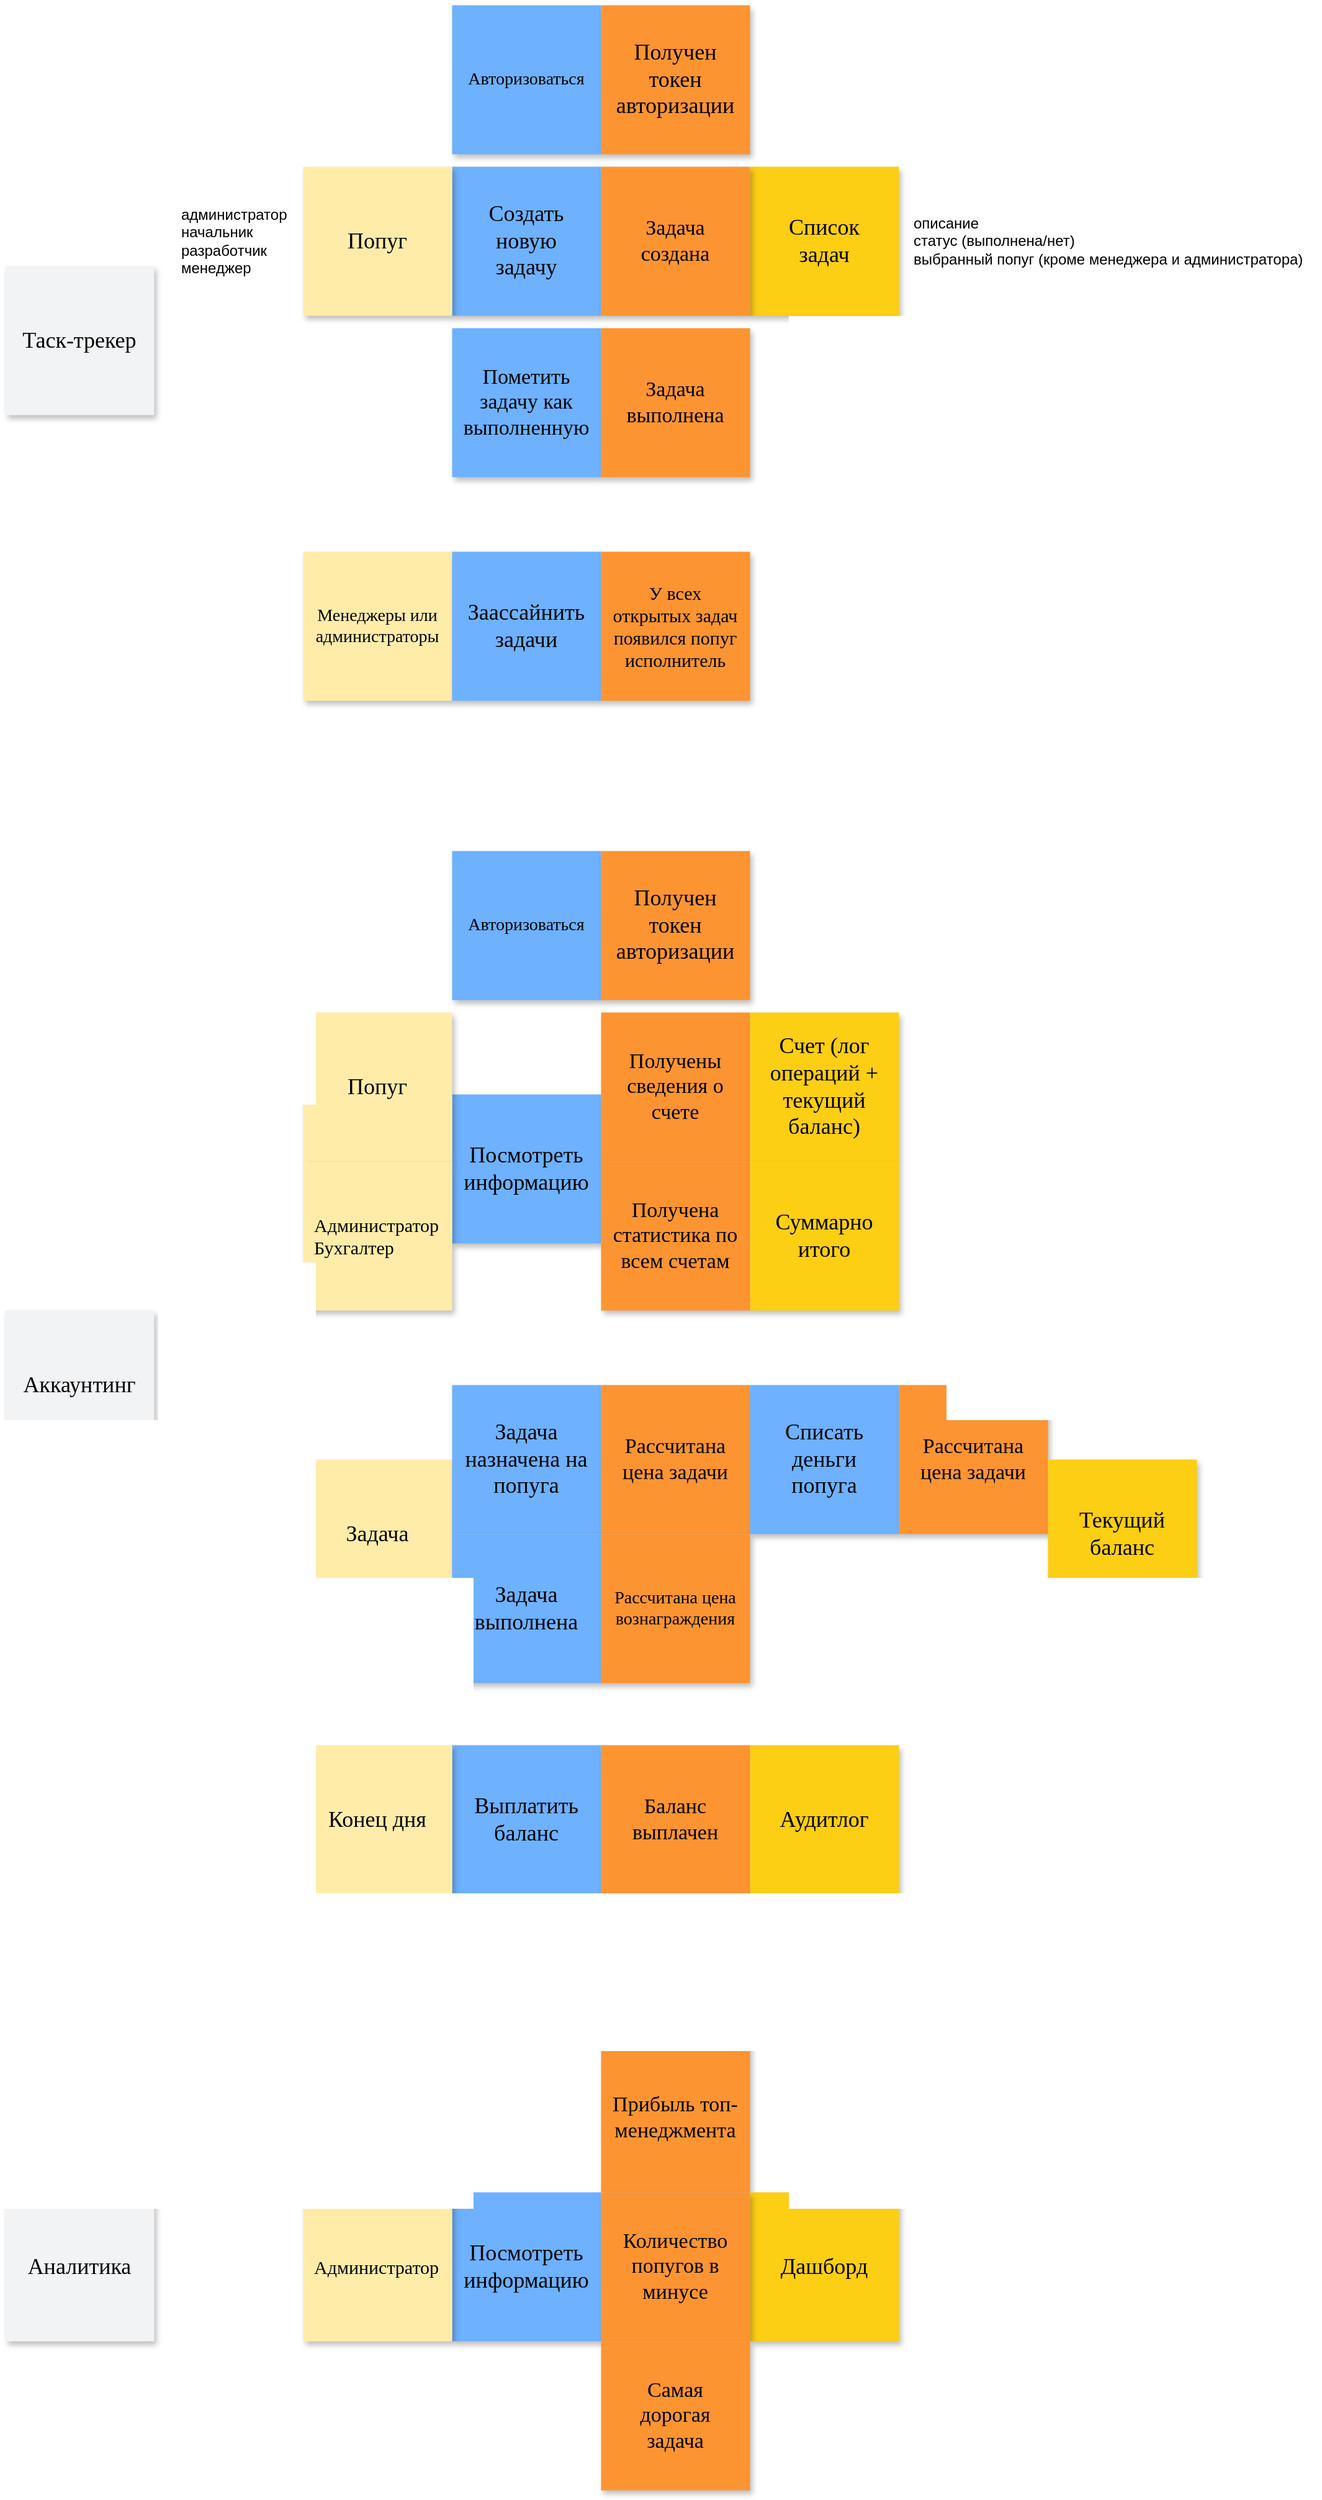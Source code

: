 <mxfile version="23.0.2" type="device" pages="2">
  <diagram name="Страница — 1" id="W3Qp2B97Z9P8Sc5nYBi7">
    <mxGraphModel dx="1562" dy="82" grid="1" gridSize="10" guides="1" tooltips="1" connect="1" arrows="1" fold="1" page="1" pageScale="1" pageWidth="1169" pageHeight="827" math="0" shadow="0">
      <root>
        <mxCell id="0" />
        <mxCell id="1" parent="0" />
        <mxCell id="J5opazK37p09DaS2t8YQ-120" value="Создать новую задачу" style="html=1;overflow=block;blockSpacing=1;whiteSpace=wrap;shadow=1;fontSize=18;fontColor=default;spacing=9;strokeColor=none;strokeOpacity=100;fillOpacity=100;fillColor=#6db1ff;strokeWidth=0;lucidId=DR8VXzy1uigt;fontFamily=Tahoma;align=center;" parent="1" vertex="1">
          <mxGeometry x="400" y="1009" width="120" height="120" as="geometry" />
        </mxCell>
        <mxCell id="J5opazK37p09DaS2t8YQ-137" value="Список&lt;br&gt;задач" style="html=1;overflow=block;blockSpacing=1;whiteSpace=wrap;shadow=1;fontSize=18;fontColor=default;spacing=9;strokeColor=none;strokeOpacity=100;fillOpacity=100;fillColor=#fcce14;strokeWidth=0;lucidId=Gy-VP.ECo.FC;fontFamily=Tahoma;align=center;" parent="1" vertex="1">
          <mxGeometry x="640" y="1009" width="120" height="120" as="geometry" />
        </mxCell>
        <mxCell id="J5opazK37p09DaS2t8YQ-141" value="Попуг" style="html=1;overflow=block;blockSpacing=1;whiteSpace=wrap;shadow=1;fontSize=18;fontColor=default;spacing=9;strokeColor=none;strokeOpacity=100;fillColor=#FFECA9;strokeWidth=0;lucidId=MC-V9wszr1mW;fontFamily=Tahoma;align=center;" parent="1" vertex="1">
          <mxGeometry x="280" y="1009" width="120" height="120" as="geometry" />
        </mxCell>
        <mxCell id="J5opazK37p09DaS2t8YQ-143" value="Авторизоваться" style="html=1;overflow=block;blockSpacing=1;whiteSpace=wrap;shadow=1;fontSize=14;fontColor=default;spacing=9;strokeColor=none;strokeOpacity=100;fillOpacity=100;fillColor=#6db1ff;strokeWidth=0;lucidId=ZC-Vafnmfurj;fontFamily=Tahoma;align=center;" parent="1" vertex="1">
          <mxGeometry x="400" y="879" width="120" height="120" as="geometry" />
        </mxCell>
        <mxCell id="J5opazK37p09DaS2t8YQ-147" value="Получен токен авторизации" style="html=1;overflow=block;blockSpacing=1;whiteSpace=wrap;shadow=1;fontSize=18;fontColor=default;spacing=9;strokeColor=none;strokeOpacity=100;fillOpacity=100;fillColor=#fc9432;strokeWidth=0;lucidId=WE-VgHh2pOF4;fontFamily=Tahoma;align=center;" parent="1" vertex="1">
          <mxGeometry x="520" y="879" width="120" height="120" as="geometry" />
        </mxCell>
        <mxCell id="J5opazK37p09DaS2t8YQ-167" value="Задача создана" style="html=1;overflow=block;blockSpacing=1;whiteSpace=wrap;shadow=1;fontSize=17;fontColor=default;spacing=9;strokeColor=none;strokeOpacity=100;fillOpacity=100;fillColor=#fc9432;strokeWidth=0;lucidId=aT8Vf91yiajf;fontFamily=Tahoma;align=center;" parent="1" vertex="1">
          <mxGeometry x="520" y="1009" width="120" height="120" as="geometry" />
        </mxCell>
        <mxCell id="J5opazK37p09DaS2t8YQ-344" value="Таск-трекер" style="html=1;overflow=block;blockSpacing=1;whiteSpace=wrap;shadow=1;fontSize=18;fontColor=default;spacing=9;strokeColor=none;strokeOpacity=100;fillOpacity=100;fillColor=#f2f3f5;strokeWidth=0;lucidId=MB-V92Gh2w_f;fontFamily=Tahoma;align=center;" parent="1" vertex="1">
          <mxGeometry x="40" y="1089" width="120" height="120" as="geometry" />
        </mxCell>
        <mxCell id="J5opazK37p09DaS2t8YQ-348" value="&lt;div&gt;администратор&lt;/div&gt;&lt;div&gt;начальник&lt;/div&gt;&lt;div&gt;разработчик&lt;/div&gt;&lt;div&gt;менеджер&lt;/div&gt;" style="text;html=1;strokeColor=none;fillColor=none;align=left;verticalAlign=middle;whiteSpace=wrap;rounded=0;" parent="1" vertex="1">
          <mxGeometry x="180" y="1034" width="90" height="70" as="geometry" />
        </mxCell>
        <mxCell id="J5opazK37p09DaS2t8YQ-349" value="&lt;div&gt;описание&lt;/div&gt;&lt;div&gt;статус (выполнена/нет)&lt;/div&gt;&lt;div&gt;выбранный попуг (кроме менеджера и администратора)&lt;/div&gt;" style="text;html=1;strokeColor=none;fillColor=none;align=left;verticalAlign=middle;whiteSpace=wrap;rounded=0;" parent="1" vertex="1">
          <mxGeometry x="770" y="1041.5" width="330" height="55" as="geometry" />
        </mxCell>
        <mxCell id="J5opazK37p09DaS2t8YQ-350" value="Менеджеры или администраторы" style="html=1;overflow=block;blockSpacing=1;whiteSpace=wrap;shadow=1;fontSize=14;fontColor=default;spacing=9;strokeColor=none;strokeOpacity=100;fillColor=#FFECA9;strokeWidth=0;lucidId=MC-V9wszr1mW;fontFamily=Tahoma;align=center;" parent="1" vertex="1">
          <mxGeometry x="280" y="1319" width="120" height="120" as="geometry" />
        </mxCell>
        <mxCell id="J5opazK37p09DaS2t8YQ-351" value="Заассайнить задачи" style="html=1;overflow=block;blockSpacing=1;whiteSpace=wrap;shadow=1;fontSize=18;fontColor=default;spacing=9;strokeColor=none;strokeOpacity=100;fillOpacity=100;fillColor=#6db1ff;strokeWidth=0;lucidId=DR8VXzy1uigt;fontFamily=Tahoma;align=center;" parent="1" vertex="1">
          <mxGeometry x="400" y="1319" width="120" height="120" as="geometry" />
        </mxCell>
        <mxCell id="J5opazK37p09DaS2t8YQ-352" value="У всех открытых задач появился попуг исполнитель" style="html=1;overflow=block;blockSpacing=1;whiteSpace=wrap;shadow=1;fontSize=15;fontColor=default;spacing=9;strokeColor=none;strokeOpacity=100;fillOpacity=100;fillColor=#fc9432;strokeWidth=0;lucidId=aT8Vf91yiajf;fontFamily=Tahoma;align=center;" parent="1" vertex="1">
          <mxGeometry x="520" y="1319" width="120" height="120" as="geometry" />
        </mxCell>
        <mxCell id="J5opazK37p09DaS2t8YQ-354" value="Пометить задачу как выполненную" style="html=1;overflow=block;blockSpacing=1;whiteSpace=wrap;shadow=1;fontSize=17;fontColor=default;spacing=9;strokeColor=none;strokeOpacity=100;fillOpacity=100;fillColor=#6db1ff;strokeWidth=0;lucidId=DR8VXzy1uigt;fontFamily=Tahoma;align=center;" parent="1" vertex="1">
          <mxGeometry x="400" y="1139" width="120" height="120" as="geometry" />
        </mxCell>
        <mxCell id="J5opazK37p09DaS2t8YQ-355" value="Задача выполнена" style="html=1;overflow=block;blockSpacing=1;whiteSpace=wrap;shadow=1;fontSize=17;fontColor=default;spacing=9;strokeColor=none;strokeOpacity=100;fillOpacity=100;fillColor=#fc9432;strokeWidth=0;lucidId=aT8Vf91yiajf;fontFamily=Tahoma;align=center;" parent="1" vertex="1">
          <mxGeometry x="520" y="1139" width="120" height="120" as="geometry" />
        </mxCell>
        <mxCell id="J5opazK37p09DaS2t8YQ-356" value="Аккаунтинг" style="html=1;overflow=block;blockSpacing=1;whiteSpace=wrap;shadow=1;fontSize=18;fontColor=default;spacing=9;strokeColor=none;strokeOpacity=100;fillOpacity=100;fillColor=#f2f3f5;strokeWidth=0;lucidId=MB-V92Gh2w_f;fontFamily=Tahoma;align=center;" parent="1" vertex="1">
          <mxGeometry x="40" y="1930" width="120" height="120" as="geometry" />
        </mxCell>
        <mxCell id="J5opazK37p09DaS2t8YQ-358" value="Посмотреть информацию" style="html=1;overflow=block;blockSpacing=1;whiteSpace=wrap;shadow=1;fontSize=18;fontColor=default;spacing=9;strokeColor=none;strokeOpacity=100;fillOpacity=100;fillColor=#6db1ff;strokeWidth=0;lucidId=DR8VXzy1uigt;fontFamily=Tahoma;align=center;" parent="1" vertex="1">
          <mxGeometry x="400" y="1756" width="120" height="120" as="geometry" />
        </mxCell>
        <mxCell id="J5opazK37p09DaS2t8YQ-359" value="Попуг" style="html=1;overflow=block;blockSpacing=1;whiteSpace=wrap;shadow=1;fontSize=18;fontColor=default;spacing=9;strokeColor=none;strokeOpacity=100;fillColor=#FFECA9;strokeWidth=0;lucidId=MC-V9wszr1mW;fontFamily=Tahoma;align=center;" parent="1" vertex="1">
          <mxGeometry x="280" y="1690" width="120" height="120" as="geometry" />
        </mxCell>
        <mxCell id="J5opazK37p09DaS2t8YQ-360" value="Авторизоваться" style="html=1;overflow=block;blockSpacing=1;whiteSpace=wrap;shadow=1;fontSize=14;fontColor=default;spacing=9;strokeColor=none;strokeOpacity=100;fillOpacity=100;fillColor=#6db1ff;strokeWidth=0;lucidId=ZC-Vafnmfurj;fontFamily=Tahoma;align=center;" parent="1" vertex="1">
          <mxGeometry x="400" y="1560" width="120" height="120" as="geometry" />
        </mxCell>
        <mxCell id="J5opazK37p09DaS2t8YQ-361" value="Получен токен авторизации" style="html=1;overflow=block;blockSpacing=1;whiteSpace=wrap;shadow=1;fontSize=18;fontColor=default;spacing=9;strokeColor=none;strokeOpacity=100;fillOpacity=100;fillColor=#fc9432;strokeWidth=0;lucidId=WE-VgHh2pOF4;fontFamily=Tahoma;align=center;" parent="1" vertex="1">
          <mxGeometry x="520" y="1560" width="120" height="120" as="geometry" />
        </mxCell>
        <mxCell id="J5opazK37p09DaS2t8YQ-362" value="Получены сведения о счете" style="html=1;overflow=block;blockSpacing=1;whiteSpace=wrap;shadow=1;fontSize=17;fontColor=default;spacing=9;strokeColor=none;strokeOpacity=100;fillOpacity=100;fillColor=#fc9432;strokeWidth=0;lucidId=aT8Vf91yiajf;fontFamily=Tahoma;align=center;" parent="1" vertex="1">
          <mxGeometry x="520" y="1690" width="120" height="120" as="geometry" />
        </mxCell>
        <mxCell id="J5opazK37p09DaS2t8YQ-363" value="&lt;div style=&quot;font-size: 15px;&quot;&gt;Администратор&lt;/div&gt;&lt;div style=&quot;font-size: 15px;&quot;&gt;Бухгалтер&lt;/div&gt;" style="html=1;overflow=block;blockSpacing=1;whiteSpace=wrap;shadow=1;fontSize=15;fontColor=default;spacing=9;strokeColor=none;strokeOpacity=100;fillColor=#FFECA9;strokeWidth=0;lucidId=MC-V9wszr1mW;fontFamily=Tahoma;align=left;" parent="1" vertex="1">
          <mxGeometry x="280" y="1810" width="120" height="120" as="geometry" />
        </mxCell>
        <mxCell id="J5opazK37p09DaS2t8YQ-364" value="Счет (лог операций + текущий баланс)" style="html=1;overflow=block;blockSpacing=1;whiteSpace=wrap;shadow=1;fontSize=18;fontColor=default;spacing=9;strokeColor=none;strokeOpacity=100;fillOpacity=100;fillColor=#fcce14;strokeWidth=0;lucidId=Gy-VP.ECo.FC;fontFamily=Tahoma;align=center;" parent="1" vertex="1">
          <mxGeometry x="640" y="1690" width="120" height="120" as="geometry" />
        </mxCell>
        <mxCell id="J5opazK37p09DaS2t8YQ-366" value="Получена статистика по всем счетам" style="html=1;overflow=block;blockSpacing=1;whiteSpace=wrap;shadow=1;fontSize=17;fontColor=default;spacing=9;strokeColor=none;strokeOpacity=100;fillOpacity=100;fillColor=#fc9432;strokeWidth=0;lucidId=aT8Vf91yiajf;fontFamily=Tahoma;align=center;" parent="1" vertex="1">
          <mxGeometry x="520" y="1810" width="120" height="120" as="geometry" />
        </mxCell>
        <mxCell id="J5opazK37p09DaS2t8YQ-367" value="Суммарно итого" style="html=1;overflow=block;blockSpacing=1;whiteSpace=wrap;shadow=1;fontSize=18;fontColor=default;spacing=9;strokeColor=none;strokeOpacity=100;fillOpacity=100;fillColor=#fcce14;strokeWidth=0;lucidId=Gy-VP.ECo.FC;fontFamily=Tahoma;align=center;" parent="1" vertex="1">
          <mxGeometry x="640" y="1810" width="120" height="120" as="geometry" />
        </mxCell>
        <mxCell id="J5opazK37p09DaS2t8YQ-369" value="Задача" style="html=1;overflow=block;blockSpacing=1;whiteSpace=wrap;shadow=1;fontSize=18;fontColor=default;spacing=9;strokeColor=none;strokeOpacity=100;fillColor=#FFECA9;strokeWidth=0;lucidId=MC-V9wszr1mW;fontFamily=Tahoma;align=center;" parent="1" vertex="1">
          <mxGeometry x="280" y="2050" width="120" height="120" as="geometry" />
        </mxCell>
        <mxCell id="J5opazK37p09DaS2t8YQ-370" value="Задача назначена на попуга" style="html=1;overflow=block;blockSpacing=1;whiteSpace=wrap;shadow=1;fontSize=18;fontColor=default;spacing=9;strokeColor=none;strokeOpacity=100;fillOpacity=100;fillColor=#6db1ff;strokeWidth=0;lucidId=DR8VXzy1uigt;fontFamily=Tahoma;align=center;" parent="1" vertex="1">
          <mxGeometry x="400" y="1990" width="120" height="120" as="geometry" />
        </mxCell>
        <mxCell id="J5opazK37p09DaS2t8YQ-371" value="Рассчитана цена задачи" style="html=1;overflow=block;blockSpacing=1;whiteSpace=wrap;shadow=1;fontSize=17;fontColor=default;spacing=9;strokeColor=none;strokeOpacity=100;fillOpacity=100;fillColor=#fc9432;strokeWidth=0;lucidId=aT8Vf91yiajf;fontFamily=Tahoma;align=center;" parent="1" vertex="1">
          <mxGeometry x="520" y="1990" width="120" height="120" as="geometry" />
        </mxCell>
        <mxCell id="J5opazK37p09DaS2t8YQ-372" value="Списать деньги попуга" style="html=1;overflow=block;blockSpacing=1;whiteSpace=wrap;shadow=1;fontSize=18;fontColor=default;spacing=9;strokeColor=none;strokeOpacity=100;fillOpacity=100;fillColor=#6db1ff;strokeWidth=0;lucidId=DR8VXzy1uigt;fontFamily=Tahoma;align=center;" parent="1" vertex="1">
          <mxGeometry x="640" y="1990" width="120" height="120" as="geometry" />
        </mxCell>
        <mxCell id="J5opazK37p09DaS2t8YQ-373" value="Рассчитана цена задачи" style="html=1;overflow=block;blockSpacing=1;whiteSpace=wrap;shadow=1;fontSize=17;fontColor=default;spacing=9;strokeColor=none;strokeOpacity=100;fillOpacity=100;fillColor=#fc9432;strokeWidth=0;lucidId=aT8Vf91yiajf;fontFamily=Tahoma;align=center;" parent="1" vertex="1">
          <mxGeometry x="760" y="1990" width="120" height="120" as="geometry" />
        </mxCell>
        <mxCell id="J5opazK37p09DaS2t8YQ-374" value="Задача выполнена" style="html=1;overflow=block;blockSpacing=1;whiteSpace=wrap;shadow=1;fontSize=18;fontColor=default;spacing=9;strokeColor=none;strokeOpacity=100;fillOpacity=100;fillColor=#6db1ff;strokeWidth=0;lucidId=DR8VXzy1uigt;fontFamily=Tahoma;align=center;" parent="1" vertex="1">
          <mxGeometry x="400" y="2110" width="120" height="120" as="geometry" />
        </mxCell>
        <mxCell id="J5opazK37p09DaS2t8YQ-375" value="Рассчитана цена вознаграждения" style="html=1;overflow=block;blockSpacing=1;whiteSpace=wrap;shadow=1;fontSize=14;fontColor=default;spacing=9;strokeColor=none;strokeOpacity=100;fillOpacity=100;fillColor=#fc9432;strokeWidth=0;lucidId=aT8Vf91yiajf;fontFamily=Tahoma;align=center;" parent="1" vertex="1">
          <mxGeometry x="520" y="2110" width="120" height="120" as="geometry" />
        </mxCell>
        <mxCell id="J5opazK37p09DaS2t8YQ-376" value="Выплатить баланс" style="html=1;overflow=block;blockSpacing=1;whiteSpace=wrap;shadow=1;fontSize=18;fontColor=default;spacing=9;strokeColor=none;strokeOpacity=100;fillOpacity=100;fillColor=#6db1ff;strokeWidth=0;lucidId=DR8VXzy1uigt;fontFamily=Tahoma;align=center;" parent="1" vertex="1">
          <mxGeometry x="400" y="2280" width="120" height="120" as="geometry" />
        </mxCell>
        <mxCell id="J5opazK37p09DaS2t8YQ-377" value="Конец дня" style="html=1;overflow=block;blockSpacing=1;whiteSpace=wrap;shadow=1;fontSize=18;fontColor=default;spacing=9;strokeColor=none;strokeOpacity=100;fillColor=#FFECA9;strokeWidth=0;lucidId=MC-V9wszr1mW;fontFamily=Tahoma;align=center;" parent="1" vertex="1">
          <mxGeometry x="280" y="2280" width="120" height="120" as="geometry" />
        </mxCell>
        <mxCell id="J5opazK37p09DaS2t8YQ-378" value="Баланс выплачен" style="html=1;overflow=block;blockSpacing=1;whiteSpace=wrap;shadow=1;fontSize=17;fontColor=default;spacing=9;strokeColor=none;strokeOpacity=100;fillOpacity=100;fillColor=#fc9432;strokeWidth=0;lucidId=aT8Vf91yiajf;fontFamily=Tahoma;align=center;" parent="1" vertex="1">
          <mxGeometry x="520" y="2280" width="120" height="120" as="geometry" />
        </mxCell>
        <mxCell id="J5opazK37p09DaS2t8YQ-379" value="Аудитлог" style="html=1;overflow=block;blockSpacing=1;whiteSpace=wrap;shadow=1;fontSize=18;fontColor=default;spacing=9;strokeColor=none;strokeOpacity=100;fillOpacity=100;fillColor=#fcce14;strokeWidth=0;lucidId=Gy-VP.ECo.FC;fontFamily=Tahoma;align=center;" parent="1" vertex="1">
          <mxGeometry x="640" y="2280" width="120" height="120" as="geometry" />
        </mxCell>
        <mxCell id="J5opazK37p09DaS2t8YQ-381" value="Текущий баланс" style="html=1;overflow=block;blockSpacing=1;whiteSpace=wrap;shadow=1;fontSize=18;fontColor=default;spacing=9;strokeColor=none;strokeOpacity=100;fillOpacity=100;fillColor=#fcce14;strokeWidth=0;lucidId=Gy-VP.ECo.FC;fontFamily=Tahoma;align=center;" parent="1" vertex="1">
          <mxGeometry x="880" y="2050" width="120" height="120" as="geometry" />
        </mxCell>
        <mxCell id="J5opazK37p09DaS2t8YQ-382" value="Посмотреть информацию" style="html=1;overflow=block;blockSpacing=1;whiteSpace=wrap;shadow=1;fontSize=18;fontColor=default;spacing=9;strokeColor=none;strokeOpacity=100;fillOpacity=100;fillColor=#6db1ff;strokeWidth=0;lucidId=DR8VXzy1uigt;fontFamily=Tahoma;align=center;" parent="1" vertex="1">
          <mxGeometry x="400" y="2640" width="120" height="120" as="geometry" />
        </mxCell>
        <mxCell id="J5opazK37p09DaS2t8YQ-383" value="&lt;div style=&quot;border-color: var(--border-color); font-size: 15px; text-align: left;&quot;&gt;Администратор&lt;/div&gt;" style="html=1;overflow=block;blockSpacing=1;whiteSpace=wrap;shadow=1;fontSize=18;fontColor=default;spacing=9;strokeColor=none;strokeOpacity=100;fillColor=#FFECA9;strokeWidth=0;lucidId=MC-V9wszr1mW;fontFamily=Tahoma;align=center;" parent="1" vertex="1">
          <mxGeometry x="280" y="2640" width="120" height="120" as="geometry" />
        </mxCell>
        <mxCell id="J5opazK37p09DaS2t8YQ-384" value="Прибыль топ-менеджмента" style="html=1;overflow=block;blockSpacing=1;whiteSpace=wrap;shadow=1;fontSize=17;fontColor=default;spacing=9;strokeColor=none;strokeOpacity=100;fillOpacity=100;fillColor=#fc9432;strokeWidth=0;lucidId=aT8Vf91yiajf;fontFamily=Tahoma;align=center;" parent="1" vertex="1">
          <mxGeometry x="520" y="2520" width="120" height="120" as="geometry" />
        </mxCell>
        <mxCell id="J5opazK37p09DaS2t8YQ-385" value="Дашборд" style="html=1;overflow=block;blockSpacing=1;whiteSpace=wrap;shadow=1;fontSize=18;fontColor=default;spacing=9;strokeColor=none;strokeOpacity=100;fillOpacity=100;fillColor=#fcce14;strokeWidth=0;lucidId=Gy-VP.ECo.FC;fontFamily=Tahoma;align=center;" parent="1" vertex="1">
          <mxGeometry x="640" y="2640" width="120" height="120" as="geometry" />
        </mxCell>
        <mxCell id="J5opazK37p09DaS2t8YQ-386" value="Аналитика" style="html=1;overflow=block;blockSpacing=1;whiteSpace=wrap;shadow=1;fontSize=18;fontColor=default;spacing=9;strokeColor=none;strokeOpacity=100;fillOpacity=100;fillColor=#f2f3f5;strokeWidth=0;lucidId=MB-V92Gh2w_f;fontFamily=Tahoma;align=center;" parent="1" vertex="1">
          <mxGeometry x="40" y="2640" width="120" height="120" as="geometry" />
        </mxCell>
        <mxCell id="J5opazK37p09DaS2t8YQ-387" value="Количество попугов в минусе" style="html=1;overflow=block;blockSpacing=1;whiteSpace=wrap;shadow=1;fontSize=17;fontColor=default;spacing=9;strokeColor=none;strokeOpacity=100;fillOpacity=100;fillColor=#fc9432;strokeWidth=0;lucidId=aT8Vf91yiajf;fontFamily=Tahoma;align=center;" parent="1" vertex="1">
          <mxGeometry x="520" y="2640" width="120" height="120" as="geometry" />
        </mxCell>
        <mxCell id="J5opazK37p09DaS2t8YQ-388" value="Самая дорогая задача" style="html=1;overflow=block;blockSpacing=1;whiteSpace=wrap;shadow=1;fontSize=17;fontColor=default;spacing=9;strokeColor=none;strokeOpacity=100;fillOpacity=100;fillColor=#fc9432;strokeWidth=0;lucidId=aT8Vf91yiajf;fontFamily=Tahoma;align=center;" parent="1" vertex="1">
          <mxGeometry x="520" y="2760" width="120" height="120" as="geometry" />
        </mxCell>
      </root>
    </mxGraphModel>
  </diagram>
  <diagram id="HUIwOVLEBrcbO-J9S2DH" name="Страница — 2">
    <mxGraphModel dx="1302" dy="758" grid="1" gridSize="10" guides="1" tooltips="1" connect="1" arrows="1" fold="1" page="1" pageScale="1" pageWidth="1169" pageHeight="827" math="0" shadow="0">
      <root>
        <mxCell id="0" />
        <mxCell id="1" parent="0" />
        <mxCell id="btP_37COdMxjfV8JcqUY-2" value="" style="edgeStyle=orthogonalEdgeStyle;rounded=0;orthogonalLoop=1;jettySize=auto;html=1;entryX=0.25;entryY=0;entryDx=0;entryDy=0;strokeColor=#0000FF;" edge="1" parent="1" source="gcPnF6EpGqGQOll64GEJ-1" target="wiPEImzD9mPZ6rFJ3q6V-1">
          <mxGeometry relative="1" as="geometry">
            <mxPoint x="340" y="119" as="targetPoint" />
            <Array as="points">
              <mxPoint x="370" y="139" />
            </Array>
          </mxGeometry>
        </mxCell>
        <mxCell id="btP_37COdMxjfV8JcqUY-4" value="" style="edgeStyle=orthogonalEdgeStyle;rounded=0;orthogonalLoop=1;jettySize=auto;html=1;entryX=0;entryY=0.5;entryDx=0;entryDy=0;strokeColor=#009900;" edge="1" parent="1" source="gcPnF6EpGqGQOll64GEJ-1" target="wiPEImzD9mPZ6rFJ3q6V-1">
          <mxGeometry relative="1" as="geometry">
            <mxPoint x="200" y="219" as="targetPoint" />
            <Array as="points">
              <mxPoint x="200" y="239" />
            </Array>
          </mxGeometry>
        </mxCell>
        <mxCell id="btP_37COdMxjfV8JcqUY-13" value="" style="edgeStyle=orthogonalEdgeStyle;rounded=0;orthogonalLoop=1;jettySize=auto;html=1;strokeColor=#009900;" edge="1" parent="1" source="gcPnF6EpGqGQOll64GEJ-1" target="b0Sc3R23PiWJB8sHy00--1">
          <mxGeometry relative="1" as="geometry">
            <mxPoint x="340" y="119" as="targetPoint" />
            <Array as="points">
              <mxPoint x="420" y="99" />
              <mxPoint x="420" y="99" />
            </Array>
          </mxGeometry>
        </mxCell>
        <mxCell id="btP_37COdMxjfV8JcqUY-16" value="" style="edgeStyle=orthogonalEdgeStyle;rounded=0;orthogonalLoop=1;jettySize=auto;html=1;strokeColor=#009900;" edge="1" parent="1" source="gcPnF6EpGqGQOll64GEJ-1" target="b0Sc3R23PiWJB8sHy00--1">
          <mxGeometry relative="1" as="geometry">
            <mxPoint x="200" y="19" as="targetPoint" />
            <Array as="points">
              <mxPoint x="200" y="60" />
              <mxPoint x="600" y="60" />
            </Array>
          </mxGeometry>
        </mxCell>
        <mxCell id="btP_37COdMxjfV8JcqUY-35" value="" style="edgeStyle=orthogonalEdgeStyle;rounded=0;orthogonalLoop=1;jettySize=auto;html=1;startArrow=classic;startFill=1;" edge="1" parent="1" source="gcPnF6EpGqGQOll64GEJ-1" target="btP_37COdMxjfV8JcqUY-34">
          <mxGeometry relative="1" as="geometry" />
        </mxCell>
        <mxCell id="gcPnF6EpGqGQOll64GEJ-1" value="Таск-трекер" style="rounded=0;whiteSpace=wrap;html=1;" vertex="1" parent="1">
          <mxGeometry x="140" y="99" width="120" height="40" as="geometry" />
        </mxCell>
        <mxCell id="btP_37COdMxjfV8JcqUY-30" value="" style="edgeStyle=orthogonalEdgeStyle;rounded=0;orthogonalLoop=1;jettySize=auto;html=1;startArrow=classic;startFill=1;" edge="1" parent="1" source="wiPEImzD9mPZ6rFJ3q6V-1" target="btP_37COdMxjfV8JcqUY-29">
          <mxGeometry relative="1" as="geometry" />
        </mxCell>
        <mxCell id="wiPEImzD9mPZ6rFJ3q6V-1" value="Авторизация" style="rounded=0;whiteSpace=wrap;html=1;" vertex="1" parent="1">
          <mxGeometry x="340" y="219" width="120" height="40" as="geometry" />
        </mxCell>
        <mxCell id="btP_37COdMxjfV8JcqUY-5" value="" style="edgeStyle=orthogonalEdgeStyle;rounded=0;orthogonalLoop=1;jettySize=auto;html=1;strokeColor=#0000FF;" edge="1" parent="1" source="wiPEImzD9mPZ6rFJ3q6V-2" target="wiPEImzD9mPZ6rFJ3q6V-1">
          <mxGeometry relative="1" as="geometry" />
        </mxCell>
        <mxCell id="btP_37COdMxjfV8JcqUY-11" value="" style="edgeStyle=orthogonalEdgeStyle;rounded=0;orthogonalLoop=1;jettySize=auto;html=1;strokeColor=#009900;" edge="1" parent="1" source="wiPEImzD9mPZ6rFJ3q6V-2" target="b0Sc3R23PiWJB8sHy00--1">
          <mxGeometry relative="1" as="geometry">
            <mxPoint x="540" y="359" as="targetPoint" />
          </mxGeometry>
        </mxCell>
        <mxCell id="btP_37COdMxjfV8JcqUY-33" value="" style="edgeStyle=orthogonalEdgeStyle;rounded=0;orthogonalLoop=1;jettySize=auto;html=1;startArrow=classic;startFill=1;" edge="1" parent="1" source="wiPEImzD9mPZ6rFJ3q6V-2" target="btP_37COdMxjfV8JcqUY-31">
          <mxGeometry relative="1" as="geometry" />
        </mxCell>
        <mxCell id="wiPEImzD9mPZ6rFJ3q6V-2" value="Аналитика" style="rounded=0;whiteSpace=wrap;html=1;" vertex="1" parent="1">
          <mxGeometry x="340" y="339" width="120" height="40" as="geometry" />
        </mxCell>
        <mxCell id="btP_37COdMxjfV8JcqUY-9" value="" style="edgeStyle=orthogonalEdgeStyle;rounded=0;orthogonalLoop=1;jettySize=auto;html=1;strokeColor=#0000FF;" edge="1" parent="1" source="b0Sc3R23PiWJB8sHy00--1" target="wiPEImzD9mPZ6rFJ3q6V-1">
          <mxGeometry relative="1" as="geometry">
            <mxPoint x="460" y="119" as="targetPoint" />
            <Array as="points">
              <mxPoint x="430" y="139" />
            </Array>
          </mxGeometry>
        </mxCell>
        <mxCell id="btP_37COdMxjfV8JcqUY-28" value="" style="edgeStyle=orthogonalEdgeStyle;rounded=0;orthogonalLoop=1;jettySize=auto;html=1;startArrow=classic;startFill=1;" edge="1" parent="1" source="b0Sc3R23PiWJB8sHy00--1" target="btP_37COdMxjfV8JcqUY-27">
          <mxGeometry relative="1" as="geometry" />
        </mxCell>
        <mxCell id="b0Sc3R23PiWJB8sHy00--1" value="Аккаунтинг" style="rounded=0;whiteSpace=wrap;html=1;" vertex="1" parent="1">
          <mxGeometry x="540" y="99" width="120" height="40" as="geometry" />
        </mxCell>
        <mxCell id="btP_37COdMxjfV8JcqUY-17" value="Списание денег (асинх): task_id, user_id, type" style="text;html=1;strokeColor=none;fillColor=none;align=center;verticalAlign=middle;whiteSpace=wrap;rounded=0;fontColor=#009900;" vertex="1" parent="1">
          <mxGeometry x="200" y="40" width="400" height="20" as="geometry" />
        </mxCell>
        <mxCell id="btP_37COdMxjfV8JcqUY-18" value="Начисление денег (асинх): task_id, user_id, type" style="text;html=1;strokeColor=none;fillColor=none;align=center;verticalAlign=middle;whiteSpace=wrap;rounded=0;fontColor=#009900;" vertex="1" parent="1">
          <mxGeometry x="260" y="79" width="280" height="20" as="geometry" />
        </mxCell>
        <mxCell id="btP_37COdMxjfV8JcqUY-22" value="Авторизация (синх)" style="text;html=1;strokeColor=none;fillColor=none;align=center;verticalAlign=middle;whiteSpace=wrap;rounded=0;fontColor=#0000FF;" vertex="1" parent="1">
          <mxGeometry x="430" y="140" width="120" height="20" as="geometry" />
        </mxCell>
        <mxCell id="btP_37COdMxjfV8JcqUY-23" value="Авторизация (синх)" style="text;html=1;strokeColor=none;fillColor=none;align=center;verticalAlign=middle;whiteSpace=wrap;rounded=0;fontColor=#0000FF;" vertex="1" parent="1">
          <mxGeometry x="250" y="140" width="120" height="20" as="geometry" />
        </mxCell>
        <mxCell id="btP_37COdMxjfV8JcqUY-24" value="Авторизация (синх)" style="text;html=1;strokeColor=none;fillColor=none;align=center;verticalAlign=middle;whiteSpace=wrap;rounded=0;fontColor=#0000FF;" vertex="1" parent="1">
          <mxGeometry x="400" y="290" width="120" height="20" as="geometry" />
        </mxCell>
        <mxCell id="btP_37COdMxjfV8JcqUY-25" value="Список пользователей (асинх)" style="text;html=1;strokeColor=none;fillColor=none;align=center;verticalAlign=middle;whiteSpace=wrap;rounded=0;fontColor=#009900;" vertex="1" parent="1">
          <mxGeometry x="150" y="239" width="180" height="20" as="geometry" />
        </mxCell>
        <mxCell id="btP_37COdMxjfV8JcqUY-26" value="Запрос баланса (асинх)" style="text;html=1;strokeColor=none;fillColor=none;align=center;verticalAlign=middle;whiteSpace=wrap;rounded=0;fontColor=#009900;" vertex="1" parent="1">
          <mxGeometry x="460" y="359" width="140" height="20" as="geometry" />
        </mxCell>
        <mxCell id="btP_37COdMxjfV8JcqUY-27" value="Balance" style="shape=cylinder3;whiteSpace=wrap;html=1;boundedLbl=1;backgroundOutline=1;size=15;" vertex="1" parent="1">
          <mxGeometry x="700" y="79" width="60" height="80" as="geometry" />
        </mxCell>
        <mxCell id="btP_37COdMxjfV8JcqUY-29" value="Users" style="shape=cylinder3;whiteSpace=wrap;html=1;boundedLbl=1;backgroundOutline=1;size=15;" vertex="1" parent="1">
          <mxGeometry x="500" y="199" width="60" height="80" as="geometry" />
        </mxCell>
        <mxCell id="btP_37COdMxjfV8JcqUY-31" value="Audit" style="shape=cylinder3;whiteSpace=wrap;html=1;boundedLbl=1;backgroundOutline=1;size=15;" vertex="1" parent="1">
          <mxGeometry x="370" y="420" width="60" height="80" as="geometry" />
        </mxCell>
        <mxCell id="btP_37COdMxjfV8JcqUY-34" value="Tasks" style="shape=cylinder3;whiteSpace=wrap;html=1;boundedLbl=1;backgroundOutline=1;size=15;" vertex="1" parent="1">
          <mxGeometry x="40" y="79" width="60" height="80" as="geometry" />
        </mxCell>
      </root>
    </mxGraphModel>
  </diagram>
</mxfile>
